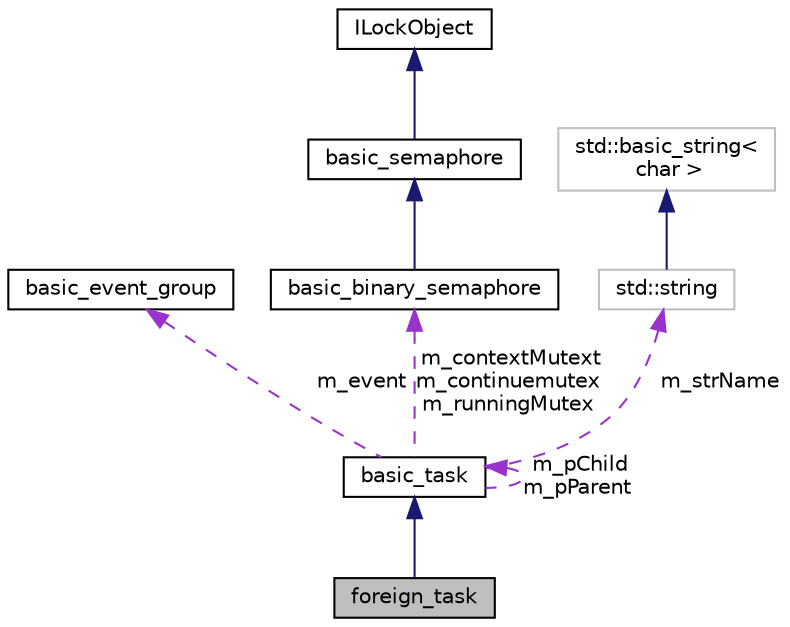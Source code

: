 digraph "foreign_task"
{
 // LATEX_PDF_SIZE
  edge [fontname="Helvetica",fontsize="10",labelfontname="Helvetica",labelfontsize="10"];
  node [fontname="Helvetica",fontsize="10",shape=record];
  Node1 [label="foreign_task",height=0.2,width=0.4,color="black", fillcolor="grey75", style="filled", fontcolor="black",tooltip=" "];
  Node2 -> Node1 [dir="back",color="midnightblue",fontsize="10",style="solid",fontname="Helvetica"];
  Node2 [label="basic_task",height=0.2,width=0.4,color="black", fillcolor="white", style="filled",URL="$classbasic__task.html",tooltip=" "];
  Node3 -> Node2 [dir="back",color="darkorchid3",fontsize="10",style="dashed",label=" m_event" ,fontname="Helvetica"];
  Node3 [label="basic_event_group",height=0.2,width=0.4,color="black", fillcolor="white", style="filled",URL="$classbasic__event__group.html",tooltip=" "];
  Node4 -> Node2 [dir="back",color="darkorchid3",fontsize="10",style="dashed",label=" m_contextMutext\nm_continuemutex\nm_runningMutex" ,fontname="Helvetica"];
  Node4 [label="basic_binary_semaphore",height=0.2,width=0.4,color="black", fillcolor="white", style="filled",URL="$classbasic__binary__semaphore.html",tooltip=" "];
  Node5 -> Node4 [dir="back",color="midnightblue",fontsize="10",style="solid",fontname="Helvetica"];
  Node5 [label="basic_semaphore",height=0.2,width=0.4,color="black", fillcolor="white", style="filled",URL="$classbasic__semaphore.html",tooltip=" "];
  Node6 -> Node5 [dir="back",color="midnightblue",fontsize="10",style="solid",fontname="Helvetica"];
  Node6 [label="ILockObject",height=0.2,width=0.4,color="black", fillcolor="white", style="filled",URL="$class_i_lock_object.html",tooltip=" "];
  Node7 -> Node2 [dir="back",color="darkorchid3",fontsize="10",style="dashed",label=" m_strName" ,fontname="Helvetica"];
  Node7 [label="std::string",height=0.2,width=0.4,color="grey75", fillcolor="white", style="filled",tooltip="STL class."];
  Node8 -> Node7 [dir="back",color="midnightblue",fontsize="10",style="solid",fontname="Helvetica"];
  Node8 [label="std::basic_string\<\l char \>",height=0.2,width=0.4,color="grey75", fillcolor="white", style="filled",tooltip="STL class."];
  Node2 -> Node2 [dir="back",color="darkorchid3",fontsize="10",style="dashed",label=" m_pChild\nm_pParent" ,fontname="Helvetica"];
}

